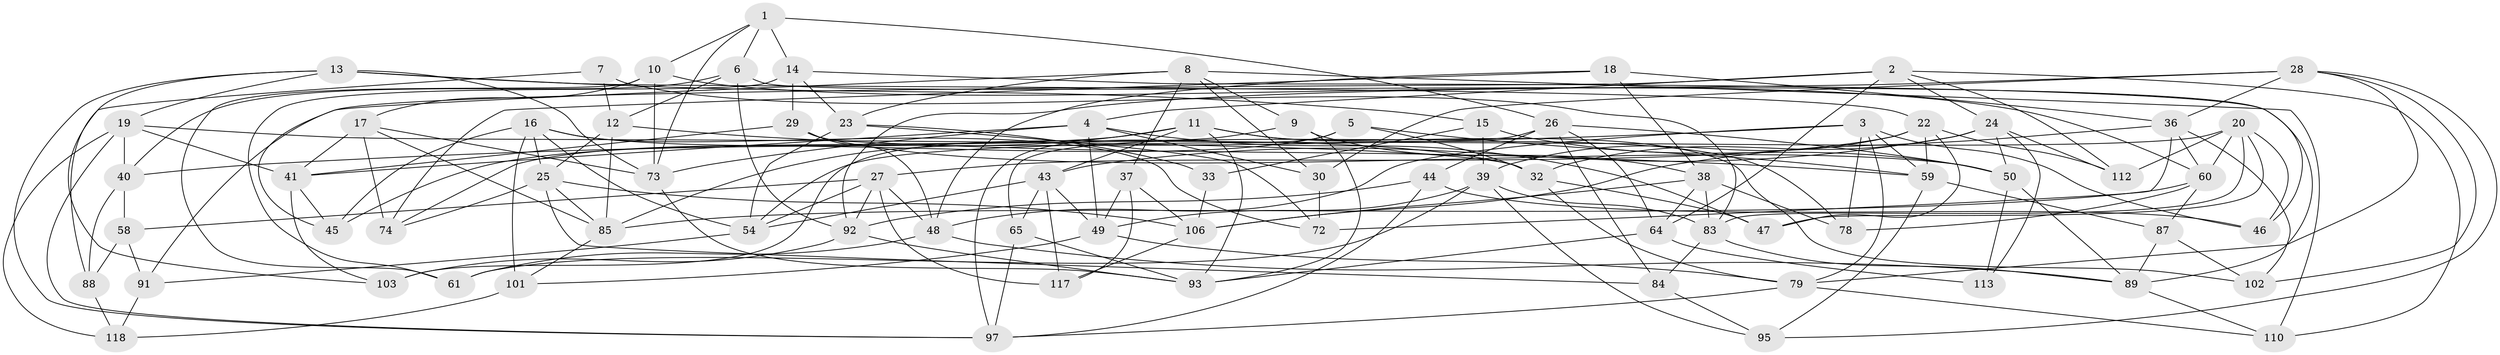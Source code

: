 // Generated by graph-tools (version 1.1) at 2025/24/03/03/25 07:24:28]
// undirected, 77 vertices, 193 edges
graph export_dot {
graph [start="1"]
  node [color=gray90,style=filled];
  1 [super="+51"];
  2 [super="+66"];
  3 [super="+53"];
  4 [super="+63"];
  5;
  6 [super="+68"];
  7;
  8 [super="+111"];
  9;
  10 [super="+34"];
  11 [super="+52"];
  12 [super="+120"];
  13 [super="+77"];
  14 [super="+80"];
  15;
  16 [super="+42"];
  17 [super="+94"];
  18;
  19 [super="+21"];
  20 [super="+116"];
  22 [super="+67"];
  23 [super="+35"];
  24 [super="+86"];
  25 [super="+69"];
  26 [super="+56"];
  27 [super="+31"];
  28 [super="+104"];
  29;
  30;
  32 [super="+70"];
  33;
  36 [super="+100"];
  37;
  38 [super="+76"];
  39 [super="+82"];
  40 [super="+55"];
  41 [super="+115"];
  43 [super="+98"];
  44;
  45;
  46;
  47;
  48 [super="+57"];
  49 [super="+90"];
  50 [super="+107"];
  54 [super="+71"];
  58;
  59 [super="+62"];
  60 [super="+108"];
  61;
  64 [super="+75"];
  65;
  72;
  73 [super="+81"];
  74;
  78;
  79 [super="+119"];
  83 [super="+96"];
  84;
  85 [super="+99"];
  87;
  88;
  89 [super="+105"];
  91;
  92 [super="+121"];
  93 [super="+114"];
  95;
  97 [super="+109"];
  101;
  102;
  103;
  106 [super="+122"];
  110;
  112;
  113;
  117;
  118;
  1 -- 10;
  1 -- 14 [weight=2];
  1 -- 73;
  1 -- 26;
  1 -- 6;
  2 -- 91;
  2 -- 24;
  2 -- 112;
  2 -- 4;
  2 -- 110;
  2 -- 64;
  3 -- 40;
  3 -- 59;
  3 -- 78;
  3 -- 46;
  3 -- 79;
  3 -- 48;
  4 -- 47;
  4 -- 30;
  4 -- 73;
  4 -- 49;
  4 -- 41;
  5 -- 74;
  5 -- 97;
  5 -- 59;
  5 -- 32;
  6 -- 92;
  6 -- 40 [weight=2];
  6 -- 89;
  6 -- 12;
  7 -- 12 [weight=2];
  7 -- 88;
  7 -- 83;
  8 -- 37;
  8 -- 30;
  8 -- 9;
  8 -- 45;
  8 -- 110;
  8 -- 23;
  9 -- 93;
  9 -- 103;
  9 -- 38;
  10 -- 17 [weight=2];
  10 -- 61;
  10 -- 60;
  10 -- 73;
  11 -- 43;
  11 -- 78;
  11 -- 85;
  11 -- 45;
  11 -- 102;
  11 -- 93;
  12 -- 85;
  12 -- 59;
  12 -- 25;
  13 -- 22;
  13 -- 97;
  13 -- 19;
  13 -- 103;
  13 -- 15;
  13 -- 73;
  14 -- 29;
  14 -- 46;
  14 -- 61;
  14 -- 23;
  15 -- 33;
  15 -- 50;
  15 -- 39;
  16 -- 72;
  16 -- 54;
  16 -- 101;
  16 -- 25;
  16 -- 45;
  16 -- 32;
  17 -- 73;
  17 -- 85;
  17 -- 41;
  17 -- 74;
  18 -- 74;
  18 -- 38;
  18 -- 48;
  18 -- 36;
  19 -- 41;
  19 -- 97;
  19 -- 32;
  19 -- 40;
  19 -- 118;
  20 -- 47;
  20 -- 83;
  20 -- 54;
  20 -- 112;
  20 -- 46;
  20 -- 60;
  22 -- 39;
  22 -- 47;
  22 -- 112;
  22 -- 59;
  22 -- 27;
  23 -- 33 [weight=2];
  23 -- 72;
  23 -- 54;
  24 -- 32;
  24 -- 112;
  24 -- 113;
  24 -- 50;
  24 -- 43;
  25 -- 106;
  25 -- 85;
  25 -- 74;
  25 -- 84;
  26 -- 84;
  26 -- 50;
  26 -- 44;
  26 -- 64;
  26 -- 65;
  27 -- 54;
  27 -- 117;
  27 -- 48;
  27 -- 58;
  27 -- 92;
  28 -- 36;
  28 -- 30;
  28 -- 92;
  28 -- 102;
  28 -- 95;
  28 -- 79;
  29 -- 50;
  29 -- 41;
  29 -- 48;
  30 -- 72;
  32 -- 79;
  32 -- 47;
  33 -- 106;
  36 -- 72;
  36 -- 60;
  36 -- 102;
  36 -- 106;
  37 -- 117;
  37 -- 106;
  37 -- 49;
  38 -- 78;
  38 -- 83;
  38 -- 64;
  38 -- 106;
  39 -- 95;
  39 -- 61;
  39 -- 83;
  39 -- 49;
  40 -- 58;
  40 -- 88;
  41 -- 103;
  41 -- 45;
  43 -- 117;
  43 -- 65;
  43 -- 54;
  43 -- 49;
  44 -- 92;
  44 -- 46;
  44 -- 97;
  48 -- 89;
  48 -- 61;
  49 -- 101;
  49 -- 79;
  50 -- 113;
  50 -- 89;
  54 -- 91;
  58 -- 88;
  58 -- 91;
  59 -- 87;
  59 -- 95;
  60 -- 78;
  60 -- 85;
  60 -- 87;
  64 -- 113 [weight=2];
  64 -- 93;
  65 -- 97;
  65 -- 93;
  73 -- 93;
  79 -- 110;
  79 -- 97;
  83 -- 84;
  83 -- 89;
  84 -- 95;
  85 -- 101;
  87 -- 102;
  87 -- 89;
  88 -- 118;
  89 -- 110;
  91 -- 118;
  92 -- 93;
  92 -- 103;
  101 -- 118;
  106 -- 117;
}
